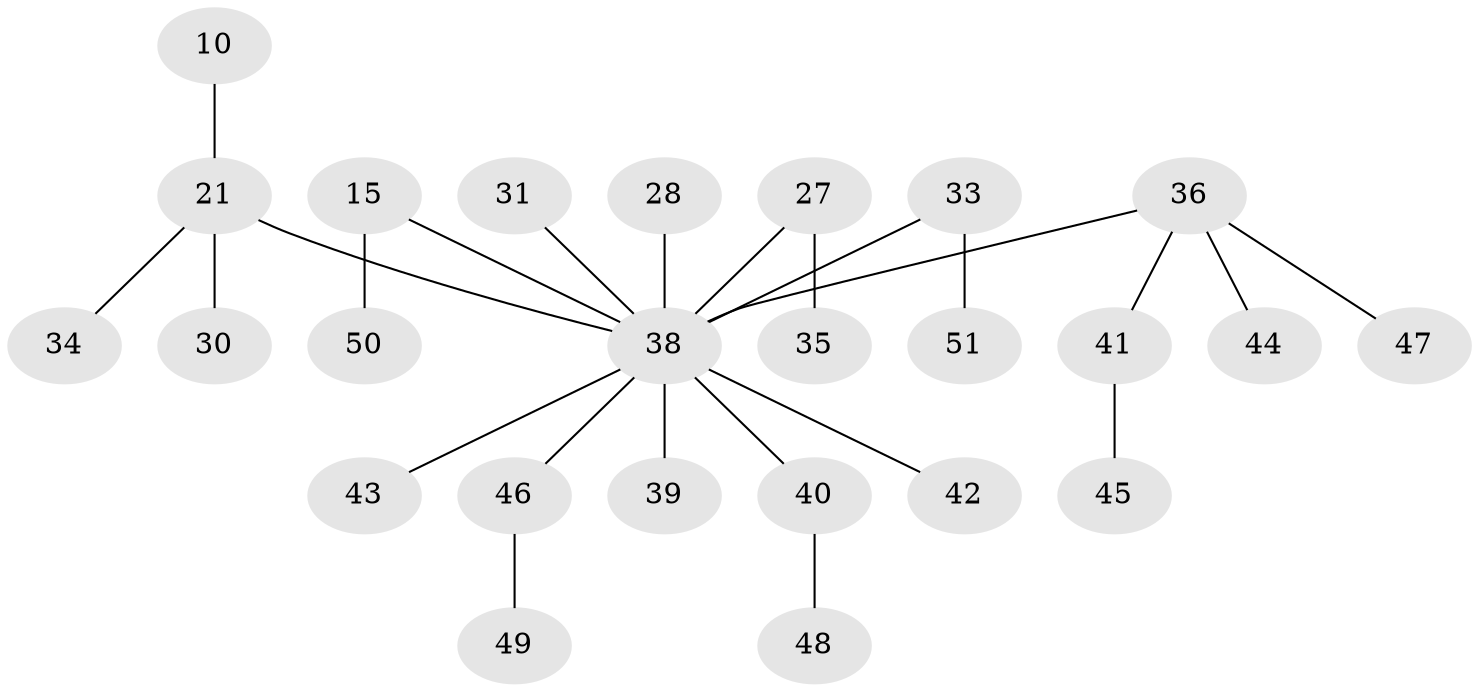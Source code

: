 // original degree distribution, {4: 0.058823529411764705, 5: 0.0196078431372549, 7: 0.0196078431372549, 1: 0.45098039215686275, 3: 0.13725490196078433, 2: 0.3137254901960784}
// Generated by graph-tools (version 1.1) at 2025/53/03/09/25 04:53:54]
// undirected, 25 vertices, 24 edges
graph export_dot {
graph [start="1"]
  node [color=gray90,style=filled];
  10;
  15;
  21 [super="+6+11+5"];
  27 [super="+24"];
  28;
  30;
  31;
  33;
  34;
  35;
  36 [super="+8+17+19"];
  38 [super="+3+20+23+14+9+22+26+18"];
  39;
  40;
  41;
  42;
  43;
  44;
  45;
  46 [super="+37"];
  47;
  48;
  49;
  50;
  51;
  10 -- 21;
  15 -- 50;
  15 -- 38;
  21 -- 30;
  21 -- 38;
  21 -- 34;
  27 -- 35;
  27 -- 38;
  28 -- 38;
  31 -- 38;
  33 -- 51;
  33 -- 38;
  36 -- 41;
  36 -- 47;
  36 -- 38;
  36 -- 44;
  38 -- 39;
  38 -- 40;
  38 -- 42;
  38 -- 46;
  38 -- 43;
  40 -- 48;
  41 -- 45;
  46 -- 49;
}
